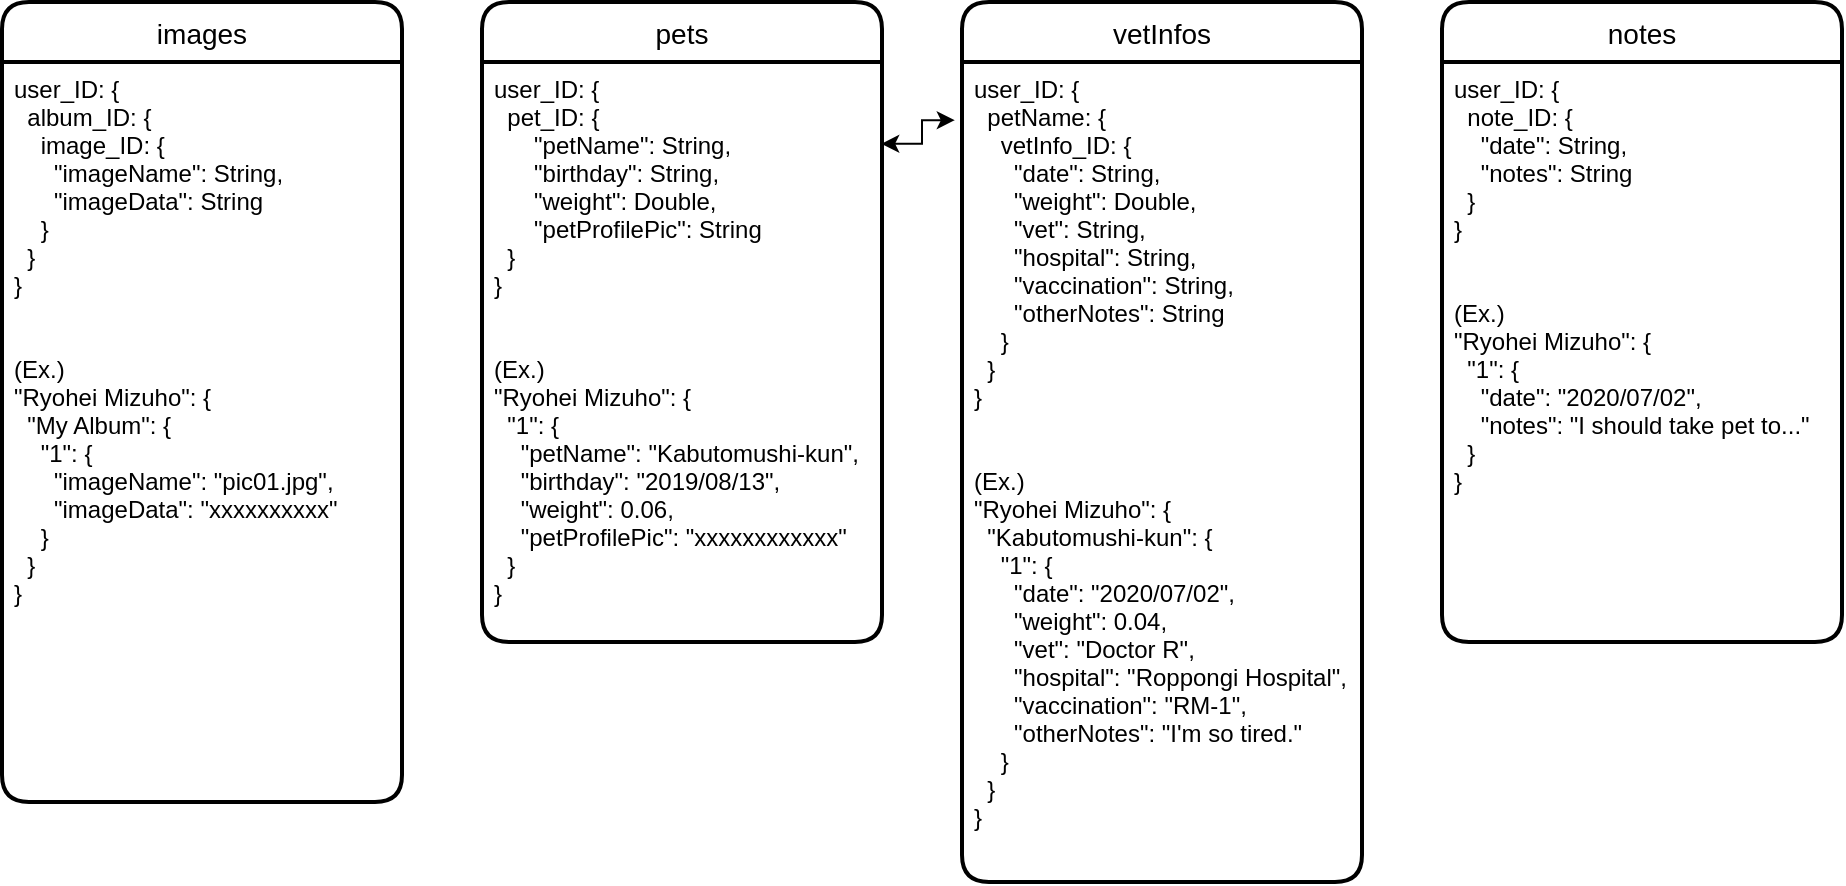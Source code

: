 <mxfile version="13.6.6" type="device"><diagram id="R2lEEEUBdFMjLlhIrx00" name="Page-1"><mxGraphModel dx="1038" dy="548" grid="1" gridSize="10" guides="1" tooltips="1" connect="1" arrows="1" fold="1" page="1" pageScale="1" pageWidth="1169" pageHeight="1654" math="0" shadow="0" extFonts="Permanent Marker^https://fonts.googleapis.com/css?family=Permanent+Marker"><root><mxCell id="0"/><mxCell id="1" parent="0"/><mxCell id="c0OfaQpems0-wexOOt3y-3" value="images" style="swimlane;childLayout=stackLayout;horizontal=1;startSize=30;horizontalStack=0;rounded=1;fontSize=14;fontStyle=0;strokeWidth=2;resizeParent=0;resizeLast=1;shadow=0;dashed=0;align=center;" parent="1" vertex="1"><mxGeometry x="40" y="40" width="200" height="400" as="geometry"/></mxCell><mxCell id="c0OfaQpems0-wexOOt3y-4" value="user_ID: {&#10;  album_ID: {&#10;    image_ID: {&#10;      &quot;imageName&quot;: String,&#10;      &quot;imageData&quot;: String&#10;    }&#10;  }&#10;}&#10;&#10;&#10;(Ex.)&#10;&quot;Ryohei Mizuho&quot;: {&#10;  &quot;My Album&quot;: {&#10;    &quot;1&quot;: {&#10;      &quot;imageName&quot;: &quot;pic01.jpg&quot;,&#10;      &quot;imageData&quot;: &quot;xxxxxxxxxx&quot;&#10;    }&#10;  }&#10;}&#10;" style="align=left;strokeColor=none;fillColor=none;spacingLeft=4;fontSize=12;verticalAlign=top;resizable=0;rotatable=0;part=1;" parent="c0OfaQpems0-wexOOt3y-3" vertex="1"><mxGeometry y="30" width="200" height="370" as="geometry"/></mxCell><mxCell id="c0OfaQpems0-wexOOt3y-1" value="pets" style="swimlane;childLayout=stackLayout;horizontal=1;startSize=30;horizontalStack=0;rounded=1;fontSize=14;fontStyle=0;strokeWidth=2;resizeParent=0;resizeLast=1;shadow=0;dashed=0;align=center;" parent="1" vertex="1"><mxGeometry x="280" y="40" width="200" height="320" as="geometry"/></mxCell><mxCell id="c0OfaQpems0-wexOOt3y-2" value="user_ID: {&#10;  pet_ID: {&#10;      &quot;petName&quot;: String,&#10;      &quot;birthday&quot;: String,&#10;      &quot;weight&quot;: Double,&#10;      &quot;petProfilePic&quot;: String&#10;  }&#10;}&#10;&#10;&#10;(Ex.)&#10;&quot;Ryohei Mizuho&quot;: {&#10;  &quot;1&quot;: {&#10;    &quot;petName&quot;: &quot;Kabutomushi-kun&quot;,&#10;    &quot;birthday&quot;: &quot;2019/08/13&quot;,&#10;    &quot;weight&quot;: 0.06,&#10;    &quot;petProfilePic&quot;: &quot;xxxxxxxxxxxx&quot;&#10;  }&#10;}&#10;" style="align=left;strokeColor=none;fillColor=none;spacingLeft=4;fontSize=12;verticalAlign=top;resizable=0;rotatable=0;part=1;" parent="c0OfaQpems0-wexOOt3y-1" vertex="1"><mxGeometry y="30" width="200" height="290" as="geometry"/></mxCell><mxCell id="0W5l4O1xuEBObxtUqeWk-2" value="vetInfos" style="swimlane;childLayout=stackLayout;horizontal=1;startSize=30;horizontalStack=0;rounded=1;fontSize=14;fontStyle=0;strokeWidth=2;resizeParent=0;resizeLast=1;shadow=0;dashed=0;align=center;" vertex="1" parent="1"><mxGeometry x="520" y="40" width="200" height="440" as="geometry"/></mxCell><mxCell id="0W5l4O1xuEBObxtUqeWk-3" value="user_ID: {&#10;  petName: {&#10;    vetInfo_ID: {&#10;      &quot;date&quot;: String,&#10;      &quot;weight&quot;: Double,&#10;      &quot;vet&quot;: String,&#10;      &quot;hospital&quot;: String,&#10;      &quot;vaccination&quot;: String,&#10;      &quot;otherNotes&quot;: String&#10;    }&#10;  }&#10;}&#10;&#10;&#10;(Ex.)&#10;&quot;Ryohei Mizuho&quot;: {&#10;  &quot;Kabutomushi-kun&quot;: {&#10;    &quot;1&quot;: {&#10;      &quot;date&quot;: &quot;2020/07/02&quot;,&#10;      &quot;weight&quot;: 0.04,&#10;      &quot;vet&quot;: &quot;Doctor R&quot;,&#10;      &quot;hospital&quot;: &quot;Roppongi Hospital&quot;,&#10;      &quot;vaccination&quot;: &quot;RM-1&quot;,&#10;      &quot;otherNotes&quot;: &quot;I'm so tired.&quot;&#10;    }&#10;  }&#10;}&#10;" style="align=left;strokeColor=none;fillColor=none;spacingLeft=4;fontSize=12;verticalAlign=top;resizable=0;rotatable=0;part=1;" vertex="1" parent="0W5l4O1xuEBObxtUqeWk-2"><mxGeometry y="30" width="200" height="410" as="geometry"/></mxCell><mxCell id="0W5l4O1xuEBObxtUqeWk-6" style="edgeStyle=orthogonalEdgeStyle;rounded=0;orthogonalLoop=1;jettySize=auto;html=1;exitX=0.998;exitY=0.141;exitDx=0;exitDy=0;entryX=-0.018;entryY=0.071;entryDx=0;entryDy=0;entryPerimeter=0;exitPerimeter=0;startArrow=classic;startFill=1;" edge="1" parent="1" source="c0OfaQpems0-wexOOt3y-2" target="0W5l4O1xuEBObxtUqeWk-3"><mxGeometry relative="1" as="geometry"><Array as="points"><mxPoint x="500" y="111"/><mxPoint x="500" y="99"/></Array></mxGeometry></mxCell><mxCell id="0W5l4O1xuEBObxtUqeWk-9" value="notes" style="swimlane;childLayout=stackLayout;horizontal=1;startSize=30;horizontalStack=0;rounded=1;fontSize=14;fontStyle=0;strokeWidth=2;resizeParent=0;resizeLast=1;shadow=0;dashed=0;align=center;" vertex="1" parent="1"><mxGeometry x="760" y="40" width="200" height="320" as="geometry"/></mxCell><mxCell id="0W5l4O1xuEBObxtUqeWk-10" value="user_ID: {&#10;  note_ID: {&#10;    &quot;date&quot;: String,&#10;    &quot;notes&quot;: String&#10;  }&#10;}&#10;&#10;&#10;(Ex.)&#10;&quot;Ryohei Mizuho&quot;: {&#10;  &quot;1&quot;: {&#10;    &quot;date&quot;: &quot;2020/07/02&quot;,&#10;    &quot;notes&quot;: &quot;I should take pet to...&quot;&#10;  }&#10;}&#10;" style="align=left;strokeColor=none;fillColor=none;spacingLeft=4;fontSize=12;verticalAlign=top;resizable=0;rotatable=0;part=1;" vertex="1" parent="0W5l4O1xuEBObxtUqeWk-9"><mxGeometry y="30" width="200" height="290" as="geometry"/></mxCell></root></mxGraphModel></diagram></mxfile>